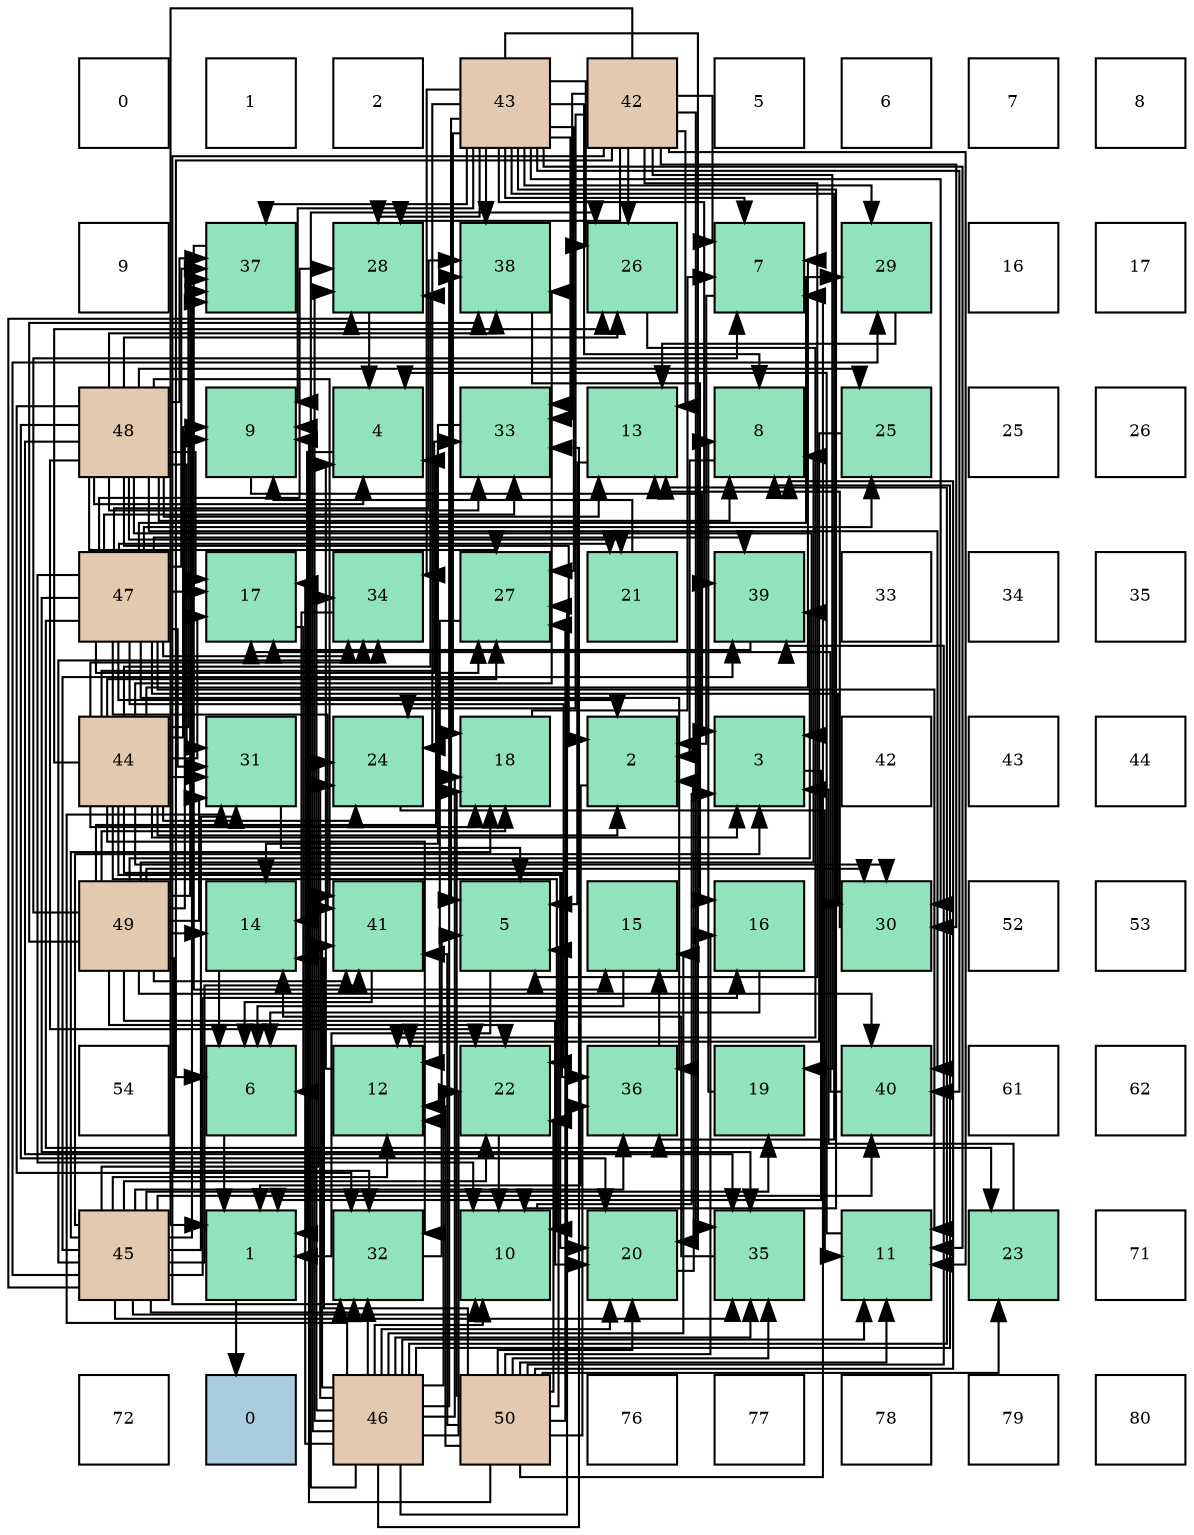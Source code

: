 digraph layout{
 rankdir=TB;
 splines=ortho;
 node [style=filled shape=square fixedsize=true width=0.6];
0[label="0", fontsize=8, fillcolor="#ffffff"];
1[label="1", fontsize=8, fillcolor="#ffffff"];
2[label="2", fontsize=8, fillcolor="#ffffff"];
3[label="43", fontsize=8, fillcolor="#e3c9af"];
4[label="42", fontsize=8, fillcolor="#e3c9af"];
5[label="5", fontsize=8, fillcolor="#ffffff"];
6[label="6", fontsize=8, fillcolor="#ffffff"];
7[label="7", fontsize=8, fillcolor="#ffffff"];
8[label="8", fontsize=8, fillcolor="#ffffff"];
9[label="9", fontsize=8, fillcolor="#ffffff"];
10[label="37", fontsize=8, fillcolor="#91e3bb"];
11[label="28", fontsize=8, fillcolor="#91e3bb"];
12[label="38", fontsize=8, fillcolor="#91e3bb"];
13[label="26", fontsize=8, fillcolor="#91e3bb"];
14[label="7", fontsize=8, fillcolor="#91e3bb"];
15[label="29", fontsize=8, fillcolor="#91e3bb"];
16[label="16", fontsize=8, fillcolor="#ffffff"];
17[label="17", fontsize=8, fillcolor="#ffffff"];
18[label="48", fontsize=8, fillcolor="#e3c9af"];
19[label="9", fontsize=8, fillcolor="#91e3bb"];
20[label="4", fontsize=8, fillcolor="#91e3bb"];
21[label="33", fontsize=8, fillcolor="#91e3bb"];
22[label="13", fontsize=8, fillcolor="#91e3bb"];
23[label="8", fontsize=8, fillcolor="#91e3bb"];
24[label="25", fontsize=8, fillcolor="#91e3bb"];
25[label="25", fontsize=8, fillcolor="#ffffff"];
26[label="26", fontsize=8, fillcolor="#ffffff"];
27[label="47", fontsize=8, fillcolor="#e3c9af"];
28[label="17", fontsize=8, fillcolor="#91e3bb"];
29[label="34", fontsize=8, fillcolor="#91e3bb"];
30[label="27", fontsize=8, fillcolor="#91e3bb"];
31[label="21", fontsize=8, fillcolor="#91e3bb"];
32[label="39", fontsize=8, fillcolor="#91e3bb"];
33[label="33", fontsize=8, fillcolor="#ffffff"];
34[label="34", fontsize=8, fillcolor="#ffffff"];
35[label="35", fontsize=8, fillcolor="#ffffff"];
36[label="44", fontsize=8, fillcolor="#e3c9af"];
37[label="31", fontsize=8, fillcolor="#91e3bb"];
38[label="24", fontsize=8, fillcolor="#91e3bb"];
39[label="18", fontsize=8, fillcolor="#91e3bb"];
40[label="2", fontsize=8, fillcolor="#91e3bb"];
41[label="3", fontsize=8, fillcolor="#91e3bb"];
42[label="42", fontsize=8, fillcolor="#ffffff"];
43[label="43", fontsize=8, fillcolor="#ffffff"];
44[label="44", fontsize=8, fillcolor="#ffffff"];
45[label="49", fontsize=8, fillcolor="#e3c9af"];
46[label="14", fontsize=8, fillcolor="#91e3bb"];
47[label="41", fontsize=8, fillcolor="#91e3bb"];
48[label="5", fontsize=8, fillcolor="#91e3bb"];
49[label="15", fontsize=8, fillcolor="#91e3bb"];
50[label="16", fontsize=8, fillcolor="#91e3bb"];
51[label="30", fontsize=8, fillcolor="#91e3bb"];
52[label="52", fontsize=8, fillcolor="#ffffff"];
53[label="53", fontsize=8, fillcolor="#ffffff"];
54[label="54", fontsize=8, fillcolor="#ffffff"];
55[label="6", fontsize=8, fillcolor="#91e3bb"];
56[label="12", fontsize=8, fillcolor="#91e3bb"];
57[label="22", fontsize=8, fillcolor="#91e3bb"];
58[label="36", fontsize=8, fillcolor="#91e3bb"];
59[label="19", fontsize=8, fillcolor="#91e3bb"];
60[label="40", fontsize=8, fillcolor="#91e3bb"];
61[label="61", fontsize=8, fillcolor="#ffffff"];
62[label="62", fontsize=8, fillcolor="#ffffff"];
63[label="45", fontsize=8, fillcolor="#e3c9af"];
64[label="1", fontsize=8, fillcolor="#91e3bb"];
65[label="32", fontsize=8, fillcolor="#91e3bb"];
66[label="10", fontsize=8, fillcolor="#91e3bb"];
67[label="20", fontsize=8, fillcolor="#91e3bb"];
68[label="35", fontsize=8, fillcolor="#91e3bb"];
69[label="11", fontsize=8, fillcolor="#91e3bb"];
70[label="23", fontsize=8, fillcolor="#91e3bb"];
71[label="71", fontsize=8, fillcolor="#ffffff"];
72[label="72", fontsize=8, fillcolor="#ffffff"];
73[label="0", fontsize=8, fillcolor="#a9ccde"];
74[label="46", fontsize=8, fillcolor="#e3c9af"];
75[label="50", fontsize=8, fillcolor="#e3c9af"];
76[label="76", fontsize=8, fillcolor="#ffffff"];
77[label="77", fontsize=8, fillcolor="#ffffff"];
78[label="78", fontsize=8, fillcolor="#ffffff"];
79[label="79", fontsize=8, fillcolor="#ffffff"];
80[label="80", fontsize=8, fillcolor="#ffffff"];
edge [constraint=false, style=vis];64 -> 73;
40 -> 64;
41 -> 64;
20 -> 64;
48 -> 64;
55 -> 64;
14 -> 40;
23 -> 40;
19 -> 41;
66 -> 41;
69 -> 20;
56 -> 20;
22 -> 48;
46 -> 55;
49 -> 55;
50 -> 55;
28 -> 55;
39 -> 14;
59 -> 23;
67 -> 40;
31 -> 19;
57 -> 66;
70 -> 41;
38 -> 69;
24 -> 56;
13 -> 56;
30 -> 56;
11 -> 20;
15 -> 22;
51 -> 22;
37 -> 48;
65 -> 48;
21 -> 46;
29 -> 46;
68 -> 46;
58 -> 49;
10 -> 49;
12 -> 50;
32 -> 28;
60 -> 28;
47 -> 55;
4 -> 64;
4 -> 48;
4 -> 55;
4 -> 14;
4 -> 69;
4 -> 22;
4 -> 59;
4 -> 38;
4 -> 13;
4 -> 11;
4 -> 51;
4 -> 65;
4 -> 21;
4 -> 68;
3 -> 48;
3 -> 14;
3 -> 23;
3 -> 19;
3 -> 66;
3 -> 69;
3 -> 39;
3 -> 67;
3 -> 38;
3 -> 13;
3 -> 30;
3 -> 11;
3 -> 15;
3 -> 51;
3 -> 21;
3 -> 29;
3 -> 58;
3 -> 10;
3 -> 12;
3 -> 32;
3 -> 60;
36 -> 40;
36 -> 41;
36 -> 14;
36 -> 19;
36 -> 66;
36 -> 28;
36 -> 39;
36 -> 67;
36 -> 38;
36 -> 13;
36 -> 30;
36 -> 11;
36 -> 51;
36 -> 37;
36 -> 65;
36 -> 21;
36 -> 29;
36 -> 58;
36 -> 10;
36 -> 12;
63 -> 41;
63 -> 66;
63 -> 56;
63 -> 50;
63 -> 39;
63 -> 59;
63 -> 57;
63 -> 38;
63 -> 11;
63 -> 15;
63 -> 37;
63 -> 65;
63 -> 29;
63 -> 68;
63 -> 58;
63 -> 10;
63 -> 32;
63 -> 60;
63 -> 47;
74 -> 23;
74 -> 19;
74 -> 66;
74 -> 69;
74 -> 56;
74 -> 22;
74 -> 49;
74 -> 28;
74 -> 39;
74 -> 67;
74 -> 57;
74 -> 38;
74 -> 13;
74 -> 30;
74 -> 11;
74 -> 37;
74 -> 65;
74 -> 21;
74 -> 29;
74 -> 68;
74 -> 12;
74 -> 47;
27 -> 40;
27 -> 66;
27 -> 69;
27 -> 28;
27 -> 31;
27 -> 57;
27 -> 70;
27 -> 24;
27 -> 30;
27 -> 11;
27 -> 15;
27 -> 51;
27 -> 37;
27 -> 21;
27 -> 29;
27 -> 68;
27 -> 58;
27 -> 10;
27 -> 12;
27 -> 32;
27 -> 47;
18 -> 40;
18 -> 41;
18 -> 20;
18 -> 23;
18 -> 22;
18 -> 28;
18 -> 67;
18 -> 31;
18 -> 57;
18 -> 24;
18 -> 13;
18 -> 30;
18 -> 37;
18 -> 65;
18 -> 21;
18 -> 68;
18 -> 10;
18 -> 12;
18 -> 60;
18 -> 47;
45 -> 20;
45 -> 14;
45 -> 23;
45 -> 19;
45 -> 46;
45 -> 39;
45 -> 67;
45 -> 57;
45 -> 51;
45 -> 37;
45 -> 65;
45 -> 10;
45 -> 12;
45 -> 32;
45 -> 60;
45 -> 47;
75 -> 48;
75 -> 14;
75 -> 23;
75 -> 19;
75 -> 69;
75 -> 56;
75 -> 46;
75 -> 50;
75 -> 39;
75 -> 67;
75 -> 57;
75 -> 70;
75 -> 30;
75 -> 68;
75 -> 58;
75 -> 32;
75 -> 47;
edge [constraint=true, style=invis];
0 -> 9 -> 18 -> 27 -> 36 -> 45 -> 54 -> 63 -> 72;
1 -> 10 -> 19 -> 28 -> 37 -> 46 -> 55 -> 64 -> 73;
2 -> 11 -> 20 -> 29 -> 38 -> 47 -> 56 -> 65 -> 74;
3 -> 12 -> 21 -> 30 -> 39 -> 48 -> 57 -> 66 -> 75;
4 -> 13 -> 22 -> 31 -> 40 -> 49 -> 58 -> 67 -> 76;
5 -> 14 -> 23 -> 32 -> 41 -> 50 -> 59 -> 68 -> 77;
6 -> 15 -> 24 -> 33 -> 42 -> 51 -> 60 -> 69 -> 78;
7 -> 16 -> 25 -> 34 -> 43 -> 52 -> 61 -> 70 -> 79;
8 -> 17 -> 26 -> 35 -> 44 -> 53 -> 62 -> 71 -> 80;
rank = same {0 -> 1 -> 2 -> 3 -> 4 -> 5 -> 6 -> 7 -> 8};
rank = same {9 -> 10 -> 11 -> 12 -> 13 -> 14 -> 15 -> 16 -> 17};
rank = same {18 -> 19 -> 20 -> 21 -> 22 -> 23 -> 24 -> 25 -> 26};
rank = same {27 -> 28 -> 29 -> 30 -> 31 -> 32 -> 33 -> 34 -> 35};
rank = same {36 -> 37 -> 38 -> 39 -> 40 -> 41 -> 42 -> 43 -> 44};
rank = same {45 -> 46 -> 47 -> 48 -> 49 -> 50 -> 51 -> 52 -> 53};
rank = same {54 -> 55 -> 56 -> 57 -> 58 -> 59 -> 60 -> 61 -> 62};
rank = same {63 -> 64 -> 65 -> 66 -> 67 -> 68 -> 69 -> 70 -> 71};
rank = same {72 -> 73 -> 74 -> 75 -> 76 -> 77 -> 78 -> 79 -> 80};
}